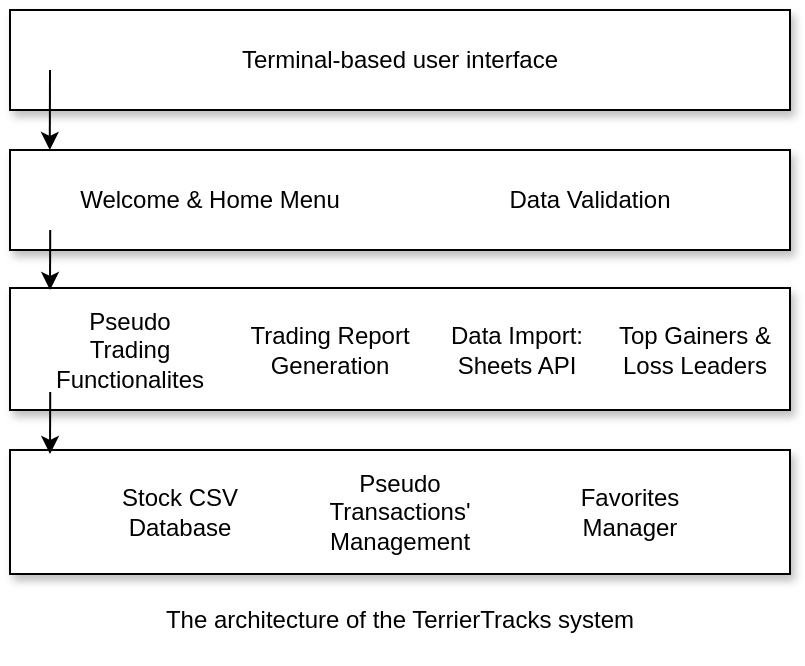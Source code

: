 <mxfile version="17.4.6" type="github">
  <diagram id="TsxbVZP9-UU4Wm_U6fs8" name="Page-1">
    <mxGraphModel dx="733" dy="544" grid="1" gridSize="10" guides="1" tooltips="1" connect="1" arrows="1" fold="1" page="1" pageScale="1" pageWidth="827" pageHeight="1169" math="0" shadow="0">
      <root>
        <mxCell id="0" />
        <mxCell id="1" parent="0" />
        <mxCell id="P5kPe5yvLjoiwpcf7ydj-1" value="" style="rounded=0;whiteSpace=wrap;html=1;strokeColor=#000000;shadow=1;" vertex="1" parent="1">
          <mxGeometry x="160" y="110" width="390" height="50" as="geometry" />
        </mxCell>
        <mxCell id="P5kPe5yvLjoiwpcf7ydj-2" value="Terminal-based user interface" style="text;html=1;strokeColor=none;fillColor=none;align=center;verticalAlign=middle;whiteSpace=wrap;rounded=0;shadow=1;" vertex="1" parent="1">
          <mxGeometry x="265" y="120" width="180" height="30" as="geometry" />
        </mxCell>
        <mxCell id="P5kPe5yvLjoiwpcf7ydj-3" value="" style="rounded=0;whiteSpace=wrap;html=1;strokeColor=#000000;shadow=1;" vertex="1" parent="1">
          <mxGeometry x="160" y="180" width="390" height="50" as="geometry" />
        </mxCell>
        <mxCell id="P5kPe5yvLjoiwpcf7ydj-4" value="Welcome &amp;amp; Home Menu" style="text;html=1;strokeColor=none;fillColor=none;align=center;verticalAlign=middle;whiteSpace=wrap;rounded=0;shadow=1;" vertex="1" parent="1">
          <mxGeometry x="190" y="190" width="140" height="30" as="geometry" />
        </mxCell>
        <mxCell id="P5kPe5yvLjoiwpcf7ydj-5" value="Data Validation" style="text;html=1;strokeColor=none;fillColor=none;align=center;verticalAlign=middle;whiteSpace=wrap;rounded=0;shadow=1;" vertex="1" parent="1">
          <mxGeometry x="400" y="190" width="100" height="30" as="geometry" />
        </mxCell>
        <mxCell id="P5kPe5yvLjoiwpcf7ydj-6" value="" style="rounded=0;whiteSpace=wrap;html=1;strokeColor=#000000;shadow=1;" vertex="1" parent="1">
          <mxGeometry x="160" y="249" width="390" height="61" as="geometry" />
        </mxCell>
        <mxCell id="P5kPe5yvLjoiwpcf7ydj-7" value="" style="rounded=0;whiteSpace=wrap;html=1;strokeColor=#000000;shadow=1;" vertex="1" parent="1">
          <mxGeometry x="160" y="330" width="390" height="62" as="geometry" />
        </mxCell>
        <mxCell id="P5kPe5yvLjoiwpcf7ydj-8" value="Stock CSV Database" style="text;html=1;strokeColor=none;fillColor=none;align=center;verticalAlign=middle;whiteSpace=wrap;rounded=0;shadow=1;" vertex="1" parent="1">
          <mxGeometry x="210" y="346" width="70" height="30" as="geometry" />
        </mxCell>
        <mxCell id="P5kPe5yvLjoiwpcf7ydj-9" value="Pseudo Transactions&#39;&lt;br&gt;Management" style="text;html=1;strokeColor=none;fillColor=none;align=center;verticalAlign=middle;whiteSpace=wrap;rounded=0;shadow=1;" vertex="1" parent="1">
          <mxGeometry x="320" y="346" width="70" height="30" as="geometry" />
        </mxCell>
        <mxCell id="P5kPe5yvLjoiwpcf7ydj-10" value="Favorites&lt;br&gt;Manager" style="text;html=1;strokeColor=none;fillColor=none;align=center;verticalAlign=middle;whiteSpace=wrap;rounded=0;shadow=1;" vertex="1" parent="1">
          <mxGeometry x="435" y="346" width="70" height="30" as="geometry" />
        </mxCell>
        <mxCell id="P5kPe5yvLjoiwpcf7ydj-11" value="Pseudo&lt;br&gt;Trading&lt;br&gt;Functionalites" style="text;html=1;strokeColor=none;fillColor=none;align=center;verticalAlign=middle;whiteSpace=wrap;rounded=0;shadow=1;" vertex="1" parent="1">
          <mxGeometry x="190" y="264.5" width="60" height="30" as="geometry" />
        </mxCell>
        <mxCell id="P5kPe5yvLjoiwpcf7ydj-12" value="Trading&amp;nbsp;Report&lt;br&gt;Generation" style="text;html=1;strokeColor=none;fillColor=none;align=center;verticalAlign=middle;whiteSpace=wrap;rounded=0;shadow=1;" vertex="1" parent="1">
          <mxGeometry x="250" y="264.5" width="140" height="30" as="geometry" />
        </mxCell>
        <mxCell id="P5kPe5yvLjoiwpcf7ydj-13" value="Data Import: Sheets API" style="text;html=1;strokeColor=none;fillColor=none;align=center;verticalAlign=middle;whiteSpace=wrap;rounded=0;shadow=1;" vertex="1" parent="1">
          <mxGeometry x="376" y="264.5" width="75" height="30" as="geometry" />
        </mxCell>
        <mxCell id="P5kPe5yvLjoiwpcf7ydj-14" value="The architecture of the TerrierTracks system" style="text;html=1;strokeColor=none;fillColor=none;align=center;verticalAlign=middle;whiteSpace=wrap;rounded=0;shadow=1;" vertex="1" parent="1">
          <mxGeometry x="205" y="400" width="300" height="30" as="geometry" />
        </mxCell>
        <mxCell id="P5kPe5yvLjoiwpcf7ydj-15" value="Top Gainers &amp;amp; Loss Leaders" style="text;html=1;strokeColor=none;fillColor=none;align=center;verticalAlign=middle;whiteSpace=wrap;rounded=0;shadow=1;" vertex="1" parent="1">
          <mxGeometry x="460" y="264.5" width="85" height="30" as="geometry" />
        </mxCell>
        <mxCell id="P5kPe5yvLjoiwpcf7ydj-16" value="" style="endArrow=classic;html=1;rounded=0;entryX=0.051;entryY=0;entryDx=0;entryDy=0;entryPerimeter=0;" edge="1" parent="1" target="P5kPe5yvLjoiwpcf7ydj-3">
          <mxGeometry width="50" height="50" relative="1" as="geometry">
            <mxPoint x="180" y="140" as="sourcePoint" />
            <mxPoint x="230" y="50" as="targetPoint" />
          </mxGeometry>
        </mxCell>
        <mxCell id="P5kPe5yvLjoiwpcf7ydj-17" value="" style="endArrow=classic;html=1;rounded=0;" edge="1" parent="1">
          <mxGeometry width="50" height="50" relative="1" as="geometry">
            <mxPoint x="180.11" y="220" as="sourcePoint" />
            <mxPoint x="180" y="250" as="targetPoint" />
          </mxGeometry>
        </mxCell>
        <mxCell id="P5kPe5yvLjoiwpcf7ydj-18" value="" style="endArrow=classic;html=1;rounded=0;" edge="1" parent="1">
          <mxGeometry width="50" height="50" relative="1" as="geometry">
            <mxPoint x="180.11" y="301" as="sourcePoint" />
            <mxPoint x="180" y="332" as="targetPoint" />
          </mxGeometry>
        </mxCell>
      </root>
    </mxGraphModel>
  </diagram>
</mxfile>

